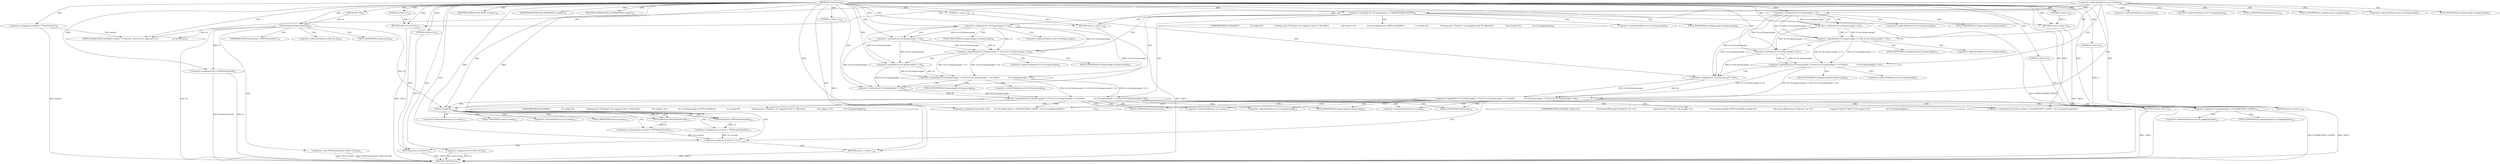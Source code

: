 digraph "PredictorSetup" {  
"35738" [label = <(METHOD,PredictorSetup)<SUB>59</SUB>> ]
"35897" [label = <(METHOD_RETURN,int)<SUB>59</SUB>> ]
"35739" [label = <(PARAM,TIFF *tif)<SUB>59</SUB>> ]
"35742" [label = <(&lt;operator&gt;.assignment,module[] = &quot;PredictorSetup&quot;)<SUB>61</SUB>> ]
"35746" [label = <(&lt;operator&gt;.assignment,*sp = PredictorState(tif))<SUB>63</SUB>> ]
"35757" [label = <(&lt;operator&gt;.assignment,*td = &amp;tif-&gt;tif_dir)<SUB>64</SUB>> ]
"35854" [label = <(&lt;operator&gt;.assignment,sp-&gt;stride =\012        (td-&gt;td_planarconfig == PLANARCONFIG_CONTIG ? td-&gt;td_samplesperpixel\012                                                    : 1))<SUB>107</SUB>> ]
"35895" [label = <(RETURN,return 1;,return 1;)<SUB>120</SUB>> ]
"35869" [label = <(isTiled,isTiled(tif))<SUB>113</SUB>> ]
"35887" [label = <(&lt;operator&gt;.equals,sp-&gt;rowsize == 0)<SUB>117</SUB>> ]
"35896" [label = <(LITERAL,1,return 1;)<SUB>120</SUB>> ]
"35748" [label = <(PredictorState,PredictorState(tif))<SUB>63</SUB>> ]
"35769" [label = <(IDENTIFIER,PREDICTOR_NONE,&lt;empty&gt;)<SUB>68</SUB>> ]
"35770" [label = <(RETURN,return 1;,return 1;)<SUB>69</SUB>> ]
"35773" [label = <(IDENTIFIER,PREDICTOR_HORIZONTAL,&lt;empty&gt;)<SUB>70</SUB>> ]
"35804" [label = <(IDENTIFIER,PREDICTOR_FLOATINGPOINT,&lt;empty&gt;)<SUB>81</SUB>> ]
"35845" [label = <(TIFFErrorExtR,TIFFErrorExtR(tif, module, &quot;\&quot;Predictor\&quot; value %d not supported&quot;,\012                          sp-&gt;predictor))<SUB>103</SUB>> ]
"35852" [label = <(RETURN,return 0;,return 0;)<SUB>105</SUB>> ]
"35858" [label = <(&lt;operator&gt;.conditional,td-&gt;td_planarconfig == PLANARCONFIG_CONTIG ? td-&gt;td_samplesperpixel\012                                                    : 1)<SUB>108</SUB>> ]
"35872" [label = <(&lt;operator&gt;.assignment,sp-&gt;rowsize = TIFFTileRowSize(tif))<SUB>114</SUB>> ]
"35893" [label = <(RETURN,return 0;,return 0;)<SUB>118</SUB>> ]
"35751" [label = <(&lt;operator&gt;.cast,(TIFFPredictorState *)(tif)-&gt;tif_data)<SUB>63</SUB>> ]
"35771" [label = <(LITERAL,1,return 1;)<SUB>69</SUB>> ]
"35775" [label = <(&lt;operator&gt;.logicalAnd,td-&gt;td_bitspersample != 8 &amp;&amp; td-&gt;td_bitspersample != 16 &amp;&amp;\012                td-&gt;td_bitspersample != 32 &amp;&amp; td-&gt;td_bitspersample != 64)<SUB>71</SUB>> ]
"35806" [label = <(&lt;operator&gt;.notEquals,td-&gt;td_sampleformat != SAMPLEFORMAT_IEEEFP)<SUB>82</SUB>> ]
"35816" [label = <(&lt;operator&gt;.logicalAnd,td-&gt;td_bitspersample != 16 &amp;&amp; td-&gt;td_bitspersample != 24 &amp;&amp;\012                td-&gt;td_bitspersample != 32 &amp;&amp; td-&gt;td_bitspersample != 64)<SUB>91</SUB>> ]
"35853" [label = <(LITERAL,0,return 0;)<SUB>105</SUB>> ]
"35859" [label = <(&lt;operator&gt;.equals,td-&gt;td_planarconfig == PLANARCONFIG_CONTIG)<SUB>108</SUB>> ]
"35880" [label = <(&lt;operator&gt;.assignment,sp-&gt;rowsize = TIFFScanlineSize(tif))<SUB>116</SUB>> ]
"35894" [label = <(LITERAL,0,return 0;)<SUB>118</SUB>> ]
"35800" [label = <(RETURN,return 0;,return 0;)<SUB>78</SUB>> ]
"35813" [label = <(RETURN,return 0;,return 0;)<SUB>89</SUB>> ]
"35841" [label = <(RETURN,return 0;,return 0;)<SUB>99</SUB>> ]
"35876" [label = <(TIFFTileRowSize,TIFFTileRowSize(tif))<SUB>114</SUB>> ]
"35776" [label = <(&lt;operator&gt;.logicalAnd,td-&gt;td_bitspersample != 8 &amp;&amp; td-&gt;td_bitspersample != 16 &amp;&amp;\012                td-&gt;td_bitspersample != 32)<SUB>71</SUB>> ]
"35793" [label = <(&lt;operator&gt;.notEquals,td-&gt;td_bitspersample != 64)<SUB>72</SUB>> ]
"35801" [label = <(LITERAL,0,return 0;)<SUB>78</SUB>> ]
"35814" [label = <(LITERAL,0,return 0;)<SUB>89</SUB>> ]
"35817" [label = <(&lt;operator&gt;.logicalAnd,td-&gt;td_bitspersample != 16 &amp;&amp; td-&gt;td_bitspersample != 24 &amp;&amp;\012                td-&gt;td_bitspersample != 32)<SUB>91</SUB>> ]
"35834" [label = <(&lt;operator&gt;.notEquals,td-&gt;td_bitspersample != 64)<SUB>92</SUB>> ]
"35842" [label = <(LITERAL,0,return 0;)<SUB>99</SUB>> ]
"35884" [label = <(TIFFScanlineSize,TIFFScanlineSize(tif))<SUB>116</SUB>> ]
"35777" [label = <(&lt;operator&gt;.logicalAnd,td-&gt;td_bitspersample != 8 &amp;&amp; td-&gt;td_bitspersample != 16)<SUB>71</SUB>> ]
"35788" [label = <(&lt;operator&gt;.notEquals,td-&gt;td_bitspersample != 32)<SUB>72</SUB>> ]
"35818" [label = <(&lt;operator&gt;.logicalAnd,td-&gt;td_bitspersample != 16 &amp;&amp; td-&gt;td_bitspersample != 24)<SUB>91</SUB>> ]
"35829" [label = <(&lt;operator&gt;.notEquals,td-&gt;td_bitspersample != 32)<SUB>92</SUB>> ]
"35778" [label = <(&lt;operator&gt;.notEquals,td-&gt;td_bitspersample != 8)<SUB>71</SUB>> ]
"35783" [label = <(&lt;operator&gt;.notEquals,td-&gt;td_bitspersample != 16)<SUB>71</SUB>> ]
"35819" [label = <(&lt;operator&gt;.notEquals,td-&gt;td_bitspersample != 16)<SUB>91</SUB>> ]
"35824" [label = <(&lt;operator&gt;.notEquals,td-&gt;td_bitspersample != 24)<SUB>91</SUB>> ]
"35764" [label = <(&lt;operator&gt;.indirectFieldAccess,sp-&gt;predictor)<SUB>66</SUB>> ]
"35855" [label = <(&lt;operator&gt;.indirectFieldAccess,sp-&gt;stride)<SUB>107</SUB>> ]
"35857" [label = <(FIELD_IDENTIFIER,stride,stride)<SUB>107</SUB>> ]
"35864" [label = <(&lt;operator&gt;.indirectFieldAccess,td-&gt;td_samplesperpixel)<SUB>108</SUB>> ]
"35888" [label = <(&lt;operator&gt;.indirectFieldAccess,sp-&gt;rowsize)<SUB>117</SUB>> ]
"35849" [label = <(&lt;operator&gt;.indirectFieldAccess,sp-&gt;predictor)<SUB>104</SUB>> ]
"35860" [label = <(&lt;operator&gt;.indirectFieldAccess,td-&gt;td_planarconfig)<SUB>108</SUB>> ]
"35866" [label = <(FIELD_IDENTIFIER,td_samplesperpixel,td_samplesperpixel)<SUB>108</SUB>> ]
"35873" [label = <(&lt;operator&gt;.indirectFieldAccess,sp-&gt;rowsize)<SUB>114</SUB>> ]
"35890" [label = <(FIELD_IDENTIFIER,rowsize,rowsize)<SUB>117</SUB>> ]
"35752" [label = <(UNKNOWN,TIFFPredictorState *,TIFFPredictorState *)<SUB>63</SUB>> ]
"35753" [label = <(&lt;operator&gt;.indirectFieldAccess,(tif)-&gt;tif_data)<SUB>63</SUB>> ]
"35799" [label = <(UNKNOWN,TIFFErrorExtR(tif, module,\012                              &quot;Horizontal differencing \&quot;Predictor\&quot; not &quot;\012                              &quot;supported with %&quot; PRIu16 &quot;-bit samples&quot;,\012                              td-&gt;td_bitspersample);,TIFFErrorExtR(tif, module,\012                              &quot;Horizontal differencing \&quot;Predictor\&quot; not &quot;\012                              &quot;supported with %&quot; PRIu16 &quot;-bit samples&quot;,\012                              td-&gt;td_bitspersample);)<SUB>74</SUB>> ]
"35807" [label = <(&lt;operator&gt;.indirectFieldAccess,td-&gt;td_sampleformat)<SUB>82</SUB>> ]
"35812" [label = <(UNKNOWN,TIFFErrorExtR(\012                    tif, module,\012                    &quot;Floating point \&quot;Predictor\&quot; not supported with %&quot; PRIu16\012                    &quot; data format&quot;,\012                    td-&gt;td_sampleformat);,TIFFErrorExtR(\012                    tif, module,\012                    &quot;Floating point \&quot;Predictor\&quot; not supported with %&quot; PRIu16\012                    &quot; data format&quot;,\012                    td-&gt;td_sampleformat);)<SUB>84</SUB>> ]
"35840" [label = <(UNKNOWN,TIFFErrorExtR(\012                    tif, module,\012                    &quot;Floating point \&quot;Predictor\&quot; not supported with %&quot; PRIu16\012                    &quot;-bit samples&quot;,\012                    td-&gt;td_bitspersample);,TIFFErrorExtR(\012                    tif, module,\012                    &quot;Floating point \&quot;Predictor\&quot; not supported with %&quot; PRIu16\012                    &quot;-bit samples&quot;,\012                    td-&gt;td_bitspersample);)<SUB>94</SUB>> ]
"35851" [label = <(FIELD_IDENTIFIER,predictor,predictor)<SUB>104</SUB>> ]
"35862" [label = <(FIELD_IDENTIFIER,td_planarconfig,td_planarconfig)<SUB>108</SUB>> ]
"35875" [label = <(FIELD_IDENTIFIER,rowsize,rowsize)<SUB>114</SUB>> ]
"35881" [label = <(&lt;operator&gt;.indirectFieldAccess,sp-&gt;rowsize)<SUB>116</SUB>> ]
"35755" [label = <(FIELD_IDENTIFIER,tif_data,tif_data)<SUB>63</SUB>> ]
"35794" [label = <(&lt;operator&gt;.indirectFieldAccess,td-&gt;td_bitspersample)<SUB>72</SUB>> ]
"35809" [label = <(FIELD_IDENTIFIER,td_sampleformat,td_sampleformat)<SUB>82</SUB>> ]
"35835" [label = <(&lt;operator&gt;.indirectFieldAccess,td-&gt;td_bitspersample)<SUB>92</SUB>> ]
"35883" [label = <(FIELD_IDENTIFIER,rowsize,rowsize)<SUB>116</SUB>> ]
"35789" [label = <(&lt;operator&gt;.indirectFieldAccess,td-&gt;td_bitspersample)<SUB>72</SUB>> ]
"35796" [label = <(FIELD_IDENTIFIER,td_bitspersample,td_bitspersample)<SUB>72</SUB>> ]
"35830" [label = <(&lt;operator&gt;.indirectFieldAccess,td-&gt;td_bitspersample)<SUB>92</SUB>> ]
"35837" [label = <(FIELD_IDENTIFIER,td_bitspersample,td_bitspersample)<SUB>92</SUB>> ]
"35779" [label = <(&lt;operator&gt;.indirectFieldAccess,td-&gt;td_bitspersample)<SUB>71</SUB>> ]
"35784" [label = <(&lt;operator&gt;.indirectFieldAccess,td-&gt;td_bitspersample)<SUB>71</SUB>> ]
"35791" [label = <(FIELD_IDENTIFIER,td_bitspersample,td_bitspersample)<SUB>72</SUB>> ]
"35820" [label = <(&lt;operator&gt;.indirectFieldAccess,td-&gt;td_bitspersample)<SUB>91</SUB>> ]
"35825" [label = <(&lt;operator&gt;.indirectFieldAccess,td-&gt;td_bitspersample)<SUB>91</SUB>> ]
"35832" [label = <(FIELD_IDENTIFIER,td_bitspersample,td_bitspersample)<SUB>92</SUB>> ]
"35781" [label = <(FIELD_IDENTIFIER,td_bitspersample,td_bitspersample)<SUB>71</SUB>> ]
"35786" [label = <(FIELD_IDENTIFIER,td_bitspersample,td_bitspersample)<SUB>71</SUB>> ]
"35822" [label = <(FIELD_IDENTIFIER,td_bitspersample,td_bitspersample)<SUB>91</SUB>> ]
"35827" [label = <(FIELD_IDENTIFIER,td_bitspersample,td_bitspersample)<SUB>91</SUB>> ]
  "35813" -> "35897"  [ label = "DDG: &lt;RET&gt;"] 
  "35800" -> "35897"  [ label = "DDG: &lt;RET&gt;"] 
  "35895" -> "35897"  [ label = "DDG: &lt;RET&gt;"] 
  "35841" -> "35897"  [ label = "DDG: &lt;RET&gt;"] 
  "35852" -> "35897"  [ label = "DDG: &lt;RET&gt;"] 
  "35893" -> "35897"  [ label = "DDG: &lt;RET&gt;"] 
  "35770" -> "35897"  [ label = "DDG: &lt;RET&gt;"] 
  "35742" -> "35897"  [ label = "DDG: module"] 
  "35746" -> "35897"  [ label = "DDG: sp"] 
  "35748" -> "35897"  [ label = "DDG: tif"] 
  "35746" -> "35897"  [ label = "DDG: PredictorState(tif)"] 
  "35751" -> "35897"  [ label = "DDG: (tif)-&gt;tif_data"] 
  "35751" -> "35897"  [ label = "DDG: (TIFFPredictorState *)(tif)-&gt;tif_data"] 
  "35757" -> "35897"  [ label = "DDG: td"] 
  "35757" -> "35897"  [ label = "DDG: &amp;tif-&gt;tif_dir"] 
  "35806" -> "35897"  [ label = "DDG: SAMPLEFORMAT_IEEEFP"] 
  "35859" -> "35897"  [ label = "DDG: PLANARCONFIG_CONTIG"] 
  "35738" -> "35739"  [ label = "DDG: "] 
  "35738" -> "35742"  [ label = "DDG: "] 
  "35748" -> "35746"  [ label = "DDG: tif"] 
  "35738" -> "35854"  [ label = "DDG: "] 
  "35896" -> "35895"  [ label = "DDG: 1"] 
  "35738" -> "35895"  [ label = "DDG: "] 
  "35738" -> "35746"  [ label = "DDG: "] 
  "35738" -> "35757"  [ label = "DDG: "] 
  "35738" -> "35896"  [ label = "DDG: "] 
  "35739" -> "35748"  [ label = "DDG: tif"] 
  "35738" -> "35748"  [ label = "DDG: "] 
  "35738" -> "35769"  [ label = "DDG: "] 
  "35771" -> "35770"  [ label = "DDG: 1"] 
  "35738" -> "35770"  [ label = "DDG: "] 
  "35738" -> "35773"  [ label = "DDG: "] 
  "35738" -> "35804"  [ label = "DDG: "] 
  "35853" -> "35852"  [ label = "DDG: 0"] 
  "35738" -> "35852"  [ label = "DDG: "] 
  "35738" -> "35858"  [ label = "DDG: "] 
  "35748" -> "35869"  [ label = "DDG: tif"] 
  "35738" -> "35869"  [ label = "DDG: "] 
  "35876" -> "35872"  [ label = "DDG: tif"] 
  "35880" -> "35887"  [ label = "DDG: sp-&gt;rowsize"] 
  "35872" -> "35887"  [ label = "DDG: sp-&gt;rowsize"] 
  "35738" -> "35887"  [ label = "DDG: "] 
  "35894" -> "35893"  [ label = "DDG: 0"] 
  "35738" -> "35893"  [ label = "DDG: "] 
  "35738" -> "35771"  [ label = "DDG: "] 
  "35748" -> "35845"  [ label = "DDG: tif"] 
  "35738" -> "35845"  [ label = "DDG: "] 
  "35742" -> "35845"  [ label = "DDG: module"] 
  "35738" -> "35853"  [ label = "DDG: "] 
  "35738" -> "35859"  [ label = "DDG: "] 
  "35884" -> "35880"  [ label = "DDG: tif"] 
  "35738" -> "35894"  [ label = "DDG: "] 
  "35776" -> "35775"  [ label = "DDG: td-&gt;td_bitspersample != 8 &amp;&amp; td-&gt;td_bitspersample != 16"] 
  "35776" -> "35775"  [ label = "DDG: td-&gt;td_bitspersample != 32"] 
  "35793" -> "35775"  [ label = "DDG: td-&gt;td_bitspersample"] 
  "35793" -> "35775"  [ label = "DDG: 64"] 
  "35801" -> "35800"  [ label = "DDG: 0"] 
  "35738" -> "35800"  [ label = "DDG: "] 
  "35738" -> "35806"  [ label = "DDG: "] 
  "35814" -> "35813"  [ label = "DDG: 0"] 
  "35738" -> "35813"  [ label = "DDG: "] 
  "35817" -> "35816"  [ label = "DDG: td-&gt;td_bitspersample != 16 &amp;&amp; td-&gt;td_bitspersample != 24"] 
  "35817" -> "35816"  [ label = "DDG: td-&gt;td_bitspersample != 32"] 
  "35834" -> "35816"  [ label = "DDG: td-&gt;td_bitspersample"] 
  "35834" -> "35816"  [ label = "DDG: 64"] 
  "35842" -> "35841"  [ label = "DDG: 0"] 
  "35738" -> "35841"  [ label = "DDG: "] 
  "35869" -> "35876"  [ label = "DDG: tif"] 
  "35738" -> "35876"  [ label = "DDG: "] 
  "35777" -> "35776"  [ label = "DDG: td-&gt;td_bitspersample != 8"] 
  "35777" -> "35776"  [ label = "DDG: td-&gt;td_bitspersample != 16"] 
  "35788" -> "35776"  [ label = "DDG: td-&gt;td_bitspersample"] 
  "35788" -> "35776"  [ label = "DDG: 32"] 
  "35778" -> "35793"  [ label = "DDG: td-&gt;td_bitspersample"] 
  "35783" -> "35793"  [ label = "DDG: td-&gt;td_bitspersample"] 
  "35788" -> "35793"  [ label = "DDG: td-&gt;td_bitspersample"] 
  "35738" -> "35793"  [ label = "DDG: "] 
  "35738" -> "35801"  [ label = "DDG: "] 
  "35738" -> "35814"  [ label = "DDG: "] 
  "35818" -> "35817"  [ label = "DDG: td-&gt;td_bitspersample != 16"] 
  "35818" -> "35817"  [ label = "DDG: td-&gt;td_bitspersample != 24"] 
  "35829" -> "35817"  [ label = "DDG: td-&gt;td_bitspersample"] 
  "35829" -> "35817"  [ label = "DDG: 32"] 
  "35819" -> "35834"  [ label = "DDG: td-&gt;td_bitspersample"] 
  "35824" -> "35834"  [ label = "DDG: td-&gt;td_bitspersample"] 
  "35829" -> "35834"  [ label = "DDG: td-&gt;td_bitspersample"] 
  "35738" -> "35834"  [ label = "DDG: "] 
  "35738" -> "35842"  [ label = "DDG: "] 
  "35869" -> "35884"  [ label = "DDG: tif"] 
  "35738" -> "35884"  [ label = "DDG: "] 
  "35778" -> "35777"  [ label = "DDG: td-&gt;td_bitspersample"] 
  "35778" -> "35777"  [ label = "DDG: 8"] 
  "35783" -> "35777"  [ label = "DDG: td-&gt;td_bitspersample"] 
  "35783" -> "35777"  [ label = "DDG: 16"] 
  "35778" -> "35788"  [ label = "DDG: td-&gt;td_bitspersample"] 
  "35783" -> "35788"  [ label = "DDG: td-&gt;td_bitspersample"] 
  "35738" -> "35788"  [ label = "DDG: "] 
  "35819" -> "35818"  [ label = "DDG: td-&gt;td_bitspersample"] 
  "35819" -> "35818"  [ label = "DDG: 16"] 
  "35824" -> "35818"  [ label = "DDG: td-&gt;td_bitspersample"] 
  "35824" -> "35818"  [ label = "DDG: 24"] 
  "35819" -> "35829"  [ label = "DDG: td-&gt;td_bitspersample"] 
  "35824" -> "35829"  [ label = "DDG: td-&gt;td_bitspersample"] 
  "35738" -> "35829"  [ label = "DDG: "] 
  "35738" -> "35778"  [ label = "DDG: "] 
  "35778" -> "35783"  [ label = "DDG: td-&gt;td_bitspersample"] 
  "35738" -> "35783"  [ label = "DDG: "] 
  "35738" -> "35819"  [ label = "DDG: "] 
  "35819" -> "35824"  [ label = "DDG: td-&gt;td_bitspersample"] 
  "35738" -> "35824"  [ label = "DDG: "] 
  "35748" -> "35752"  [ label = "CDG: "] 
  "35748" -> "35755"  [ label = "CDG: "] 
  "35748" -> "35753"  [ label = "CDG: "] 
  "35748" -> "35751"  [ label = "CDG: "] 
  "35764" -> "35777"  [ label = "CDG: "] 
  "35764" -> "35849"  [ label = "CDG: "] 
  "35764" -> "35776"  [ label = "CDG: "] 
  "35764" -> "35852"  [ label = "CDG: "] 
  "35764" -> "35806"  [ label = "CDG: "] 
  "35764" -> "35779"  [ label = "CDG: "] 
  "35764" -> "35845"  [ label = "CDG: "] 
  "35764" -> "35807"  [ label = "CDG: "] 
  "35764" -> "35809"  [ label = "CDG: "] 
  "35764" -> "35778"  [ label = "CDG: "] 
  "35764" -> "35775"  [ label = "CDG: "] 
  "35764" -> "35851"  [ label = "CDG: "] 
  "35764" -> "35781"  [ label = "CDG: "] 
  "35764" -> "35770"  [ label = "CDG: "] 
  "35869" -> "35880"  [ label = "CDG: "] 
  "35869" -> "35872"  [ label = "CDG: "] 
  "35869" -> "35876"  [ label = "CDG: "] 
  "35869" -> "35873"  [ label = "CDG: "] 
  "35869" -> "35881"  [ label = "CDG: "] 
  "35869" -> "35884"  [ label = "CDG: "] 
  "35869" -> "35883"  [ label = "CDG: "] 
  "35869" -> "35875"  [ label = "CDG: "] 
  "35887" -> "35893"  [ label = "CDG: "] 
  "35887" -> "35895"  [ label = "CDG: "] 
  "35859" -> "35866"  [ label = "CDG: "] 
  "35859" -> "35864"  [ label = "CDG: "] 
  "35775" -> "35799"  [ label = "CDG: "] 
  "35775" -> "35854"  [ label = "CDG: "] 
  "35775" -> "35857"  [ label = "CDG: "] 
  "35775" -> "35888"  [ label = "CDG: "] 
  "35775" -> "35862"  [ label = "CDG: "] 
  "35775" -> "35855"  [ label = "CDG: "] 
  "35775" -> "35858"  [ label = "CDG: "] 
  "35775" -> "35887"  [ label = "CDG: "] 
  "35775" -> "35859"  [ label = "CDG: "] 
  "35775" -> "35869"  [ label = "CDG: "] 
  "35775" -> "35800"  [ label = "CDG: "] 
  "35775" -> "35890"  [ label = "CDG: "] 
  "35775" -> "35860"  [ label = "CDG: "] 
  "35806" -> "35816"  [ label = "CDG: "] 
  "35806" -> "35818"  [ label = "CDG: "] 
  "35806" -> "35820"  [ label = "CDG: "] 
  "35806" -> "35817"  [ label = "CDG: "] 
  "35806" -> "35813"  [ label = "CDG: "] 
  "35806" -> "35822"  [ label = "CDG: "] 
  "35806" -> "35812"  [ label = "CDG: "] 
  "35806" -> "35819"  [ label = "CDG: "] 
  "35816" -> "35854"  [ label = "CDG: "] 
  "35816" -> "35857"  [ label = "CDG: "] 
  "35816" -> "35888"  [ label = "CDG: "] 
  "35816" -> "35840"  [ label = "CDG: "] 
  "35816" -> "35862"  [ label = "CDG: "] 
  "35816" -> "35855"  [ label = "CDG: "] 
  "35816" -> "35858"  [ label = "CDG: "] 
  "35816" -> "35841"  [ label = "CDG: "] 
  "35816" -> "35887"  [ label = "CDG: "] 
  "35816" -> "35859"  [ label = "CDG: "] 
  "35816" -> "35869"  [ label = "CDG: "] 
  "35816" -> "35890"  [ label = "CDG: "] 
  "35816" -> "35860"  [ label = "CDG: "] 
  "35776" -> "35794"  [ label = "CDG: "] 
  "35776" -> "35793"  [ label = "CDG: "] 
  "35776" -> "35796"  [ label = "CDG: "] 
  "35817" -> "35837"  [ label = "CDG: "] 
  "35817" -> "35834"  [ label = "CDG: "] 
  "35817" -> "35835"  [ label = "CDG: "] 
  "35777" -> "35788"  [ label = "CDG: "] 
  "35777" -> "35791"  [ label = "CDG: "] 
  "35777" -> "35789"  [ label = "CDG: "] 
  "35818" -> "35832"  [ label = "CDG: "] 
  "35818" -> "35829"  [ label = "CDG: "] 
  "35818" -> "35830"  [ label = "CDG: "] 
  "35778" -> "35786"  [ label = "CDG: "] 
  "35778" -> "35783"  [ label = "CDG: "] 
  "35778" -> "35784"  [ label = "CDG: "] 
  "35819" -> "35827"  [ label = "CDG: "] 
  "35819" -> "35824"  [ label = "CDG: "] 
  "35819" -> "35825"  [ label = "CDG: "] 
}
